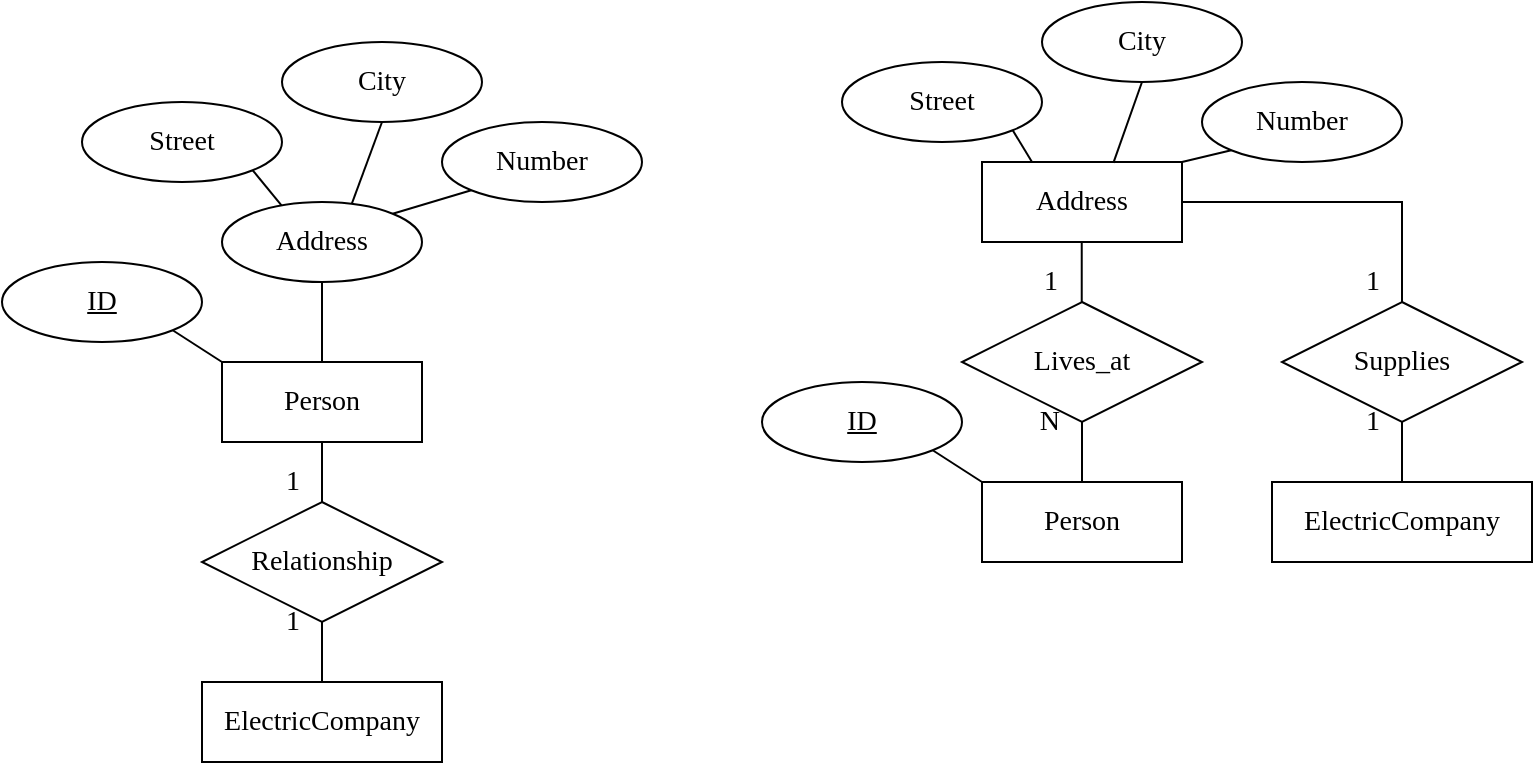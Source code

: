 <mxfile version="26.2.6">
  <diagram id="R2lEEEUBdFMjLlhIrx00" name="Page-1">
    <mxGraphModel dx="923" dy="554" grid="1" gridSize="10" guides="1" tooltips="1" connect="1" arrows="1" fold="1" page="1" pageScale="1" pageWidth="850" pageHeight="1100" math="0" shadow="0" extFonts="Permanent Marker^https://fonts.googleapis.com/css?family=Permanent+Marker">
      <root>
        <mxCell id="0" />
        <mxCell id="1" parent="0" />
        <mxCell id="LIlJbVDnF9Taf12JYFOD-1" value="Person" style="whiteSpace=wrap;html=1;align=center;fontFamily=Kahroba RG;fontSize=14;" parent="1" vertex="1">
          <mxGeometry x="120" y="200" width="100" height="40" as="geometry" />
        </mxCell>
        <mxCell id="LIlJbVDnF9Taf12JYFOD-3" value="" style="endArrow=none;html=1;rounded=0;exitX=0.5;exitY=1;exitDx=0;exitDy=0;entryX=0.5;entryY=0;entryDx=0;entryDy=0;fontFamily=Kahroba RG;fontSize=14;" parent="1" target="LIlJbVDnF9Taf12JYFOD-1" edge="1">
          <mxGeometry relative="1" as="geometry">
            <mxPoint x="170" y="160" as="sourcePoint" />
            <mxPoint x="500" y="330" as="targetPoint" />
          </mxGeometry>
        </mxCell>
        <mxCell id="LIlJbVDnF9Taf12JYFOD-5" value="Lives_at" style="shape=rhombus;perimeter=rhombusPerimeter;whiteSpace=wrap;html=1;align=center;fontFamily=Kahroba RG;fontSize=14;" parent="1" vertex="1">
          <mxGeometry x="490" y="170" width="120" height="60" as="geometry" />
        </mxCell>
        <mxCell id="LIlJbVDnF9Taf12JYFOD-7" value="Address" style="whiteSpace=wrap;html=1;align=center;fontFamily=Kahroba RG;fontSize=14;" parent="1" vertex="1">
          <mxGeometry x="500" y="100" width="100" height="40" as="geometry" />
        </mxCell>
        <mxCell id="LIlJbVDnF9Taf12JYFOD-8" value="ID" style="ellipse;whiteSpace=wrap;html=1;align=center;fontStyle=4;fontFamily=Kahroba RG;fontSize=14;" parent="1" vertex="1">
          <mxGeometry x="10" y="150" width="100" height="40" as="geometry" />
        </mxCell>
        <mxCell id="LIlJbVDnF9Taf12JYFOD-11" value="Street" style="ellipse;whiteSpace=wrap;html=1;align=center;fontFamily=Kahroba RG;fontSize=14;" parent="1" vertex="1">
          <mxGeometry x="50" y="70" width="100" height="40" as="geometry" />
        </mxCell>
        <mxCell id="LIlJbVDnF9Taf12JYFOD-12" value="City" style="ellipse;whiteSpace=wrap;html=1;align=center;fontFamily=Kahroba RG;fontSize=14;" parent="1" vertex="1">
          <mxGeometry x="150" y="40" width="100" height="40" as="geometry" />
        </mxCell>
        <mxCell id="LIlJbVDnF9Taf12JYFOD-13" value="Number" style="ellipse;whiteSpace=wrap;html=1;align=center;fontFamily=Kahroba RG;fontSize=14;" parent="1" vertex="1">
          <mxGeometry x="230" y="80" width="100" height="40" as="geometry" />
        </mxCell>
        <mxCell id="LIlJbVDnF9Taf12JYFOD-15" value="" style="endArrow=none;html=1;rounded=0;exitX=1;exitY=1;exitDx=0;exitDy=0;entryX=0;entryY=0;entryDx=0;entryDy=0;fontFamily=Kahroba RG;fontSize=14;" parent="1" source="LIlJbVDnF9Taf12JYFOD-8" target="LIlJbVDnF9Taf12JYFOD-1" edge="1">
          <mxGeometry relative="1" as="geometry">
            <mxPoint x="340" y="330" as="sourcePoint" />
            <mxPoint x="500" y="330" as="targetPoint" />
          </mxGeometry>
        </mxCell>
        <mxCell id="LIlJbVDnF9Taf12JYFOD-16" value="" style="endArrow=none;html=1;rounded=0;exitX=1;exitY=1;exitDx=0;exitDy=0;entryX=0.32;entryY=0.111;entryDx=0;entryDy=0;entryPerimeter=0;fontFamily=Kahroba RG;fontSize=14;" parent="1" source="LIlJbVDnF9Taf12JYFOD-11" edge="1">
          <mxGeometry relative="1" as="geometry">
            <mxPoint x="105" y="194" as="sourcePoint" />
            <mxPoint x="152" y="124.44" as="targetPoint" />
          </mxGeometry>
        </mxCell>
        <mxCell id="LIlJbVDnF9Taf12JYFOD-17" value="" style="endArrow=none;html=1;rounded=0;exitX=0.5;exitY=1;exitDx=0;exitDy=0;entryX=0.64;entryY=0.082;entryDx=0;entryDy=0;entryPerimeter=0;fontFamily=Kahroba RG;fontSize=14;" parent="1" source="LIlJbVDnF9Taf12JYFOD-12" edge="1">
          <mxGeometry relative="1" as="geometry">
            <mxPoint x="145" y="114" as="sourcePoint" />
            <mxPoint x="184" y="123.28" as="targetPoint" />
          </mxGeometry>
        </mxCell>
        <mxCell id="LIlJbVDnF9Taf12JYFOD-18" value="" style="endArrow=none;html=1;rounded=0;exitX=0;exitY=1;exitDx=0;exitDy=0;entryX=1;entryY=0;entryDx=0;entryDy=0;fontFamily=Kahroba RG;fontSize=14;" parent="1" source="LIlJbVDnF9Taf12JYFOD-13" edge="1">
          <mxGeometry relative="1" as="geometry">
            <mxPoint x="210" y="90" as="sourcePoint" />
            <mxPoint x="205.355" y="125.858" as="targetPoint" />
          </mxGeometry>
        </mxCell>
        <mxCell id="LIlJbVDnF9Taf12JYFOD-30" value="Person" style="whiteSpace=wrap;html=1;align=center;fontFamily=Kahroba RG;fontSize=14;" parent="1" vertex="1">
          <mxGeometry x="500" y="260" width="100" height="40" as="geometry" />
        </mxCell>
        <mxCell id="LIlJbVDnF9Taf12JYFOD-32" value="ID" style="ellipse;whiteSpace=wrap;html=1;align=center;fontStyle=4;fontFamily=Kahroba RG;fontSize=14;" parent="1" vertex="1">
          <mxGeometry x="390" y="210" width="100" height="40" as="geometry" />
        </mxCell>
        <mxCell id="LIlJbVDnF9Taf12JYFOD-34" value="Street" style="ellipse;whiteSpace=wrap;html=1;align=center;fontFamily=Kahroba RG;fontSize=14;" parent="1" vertex="1">
          <mxGeometry x="430" y="50" width="100" height="40" as="geometry" />
        </mxCell>
        <mxCell id="LIlJbVDnF9Taf12JYFOD-35" value="City" style="ellipse;whiteSpace=wrap;html=1;align=center;fontFamily=Kahroba RG;fontSize=14;" parent="1" vertex="1">
          <mxGeometry x="530" y="20" width="100" height="40" as="geometry" />
        </mxCell>
        <mxCell id="LIlJbVDnF9Taf12JYFOD-36" value="Number" style="ellipse;whiteSpace=wrap;html=1;align=center;fontFamily=Kahroba RG;fontSize=14;" parent="1" vertex="1">
          <mxGeometry x="610" y="60" width="100" height="40" as="geometry" />
        </mxCell>
        <mxCell id="LIlJbVDnF9Taf12JYFOD-37" value="" style="endArrow=none;html=1;rounded=0;exitX=1;exitY=1;exitDx=0;exitDy=0;entryX=0;entryY=0;entryDx=0;entryDy=0;fontFamily=Kahroba RG;fontSize=14;" parent="1" source="LIlJbVDnF9Taf12JYFOD-32" target="LIlJbVDnF9Taf12JYFOD-30" edge="1">
          <mxGeometry relative="1" as="geometry">
            <mxPoint x="720" y="400" as="sourcePoint" />
            <mxPoint x="880" y="400" as="targetPoint" />
          </mxGeometry>
        </mxCell>
        <mxCell id="LIlJbVDnF9Taf12JYFOD-38" value="" style="endArrow=none;html=1;rounded=0;exitX=1;exitY=1;exitDx=0;exitDy=0;entryX=0.25;entryY=0;entryDx=0;entryDy=0;fontFamily=Kahroba RG;fontSize=14;" parent="1" source="LIlJbVDnF9Taf12JYFOD-34" target="LIlJbVDnF9Taf12JYFOD-7" edge="1">
          <mxGeometry relative="1" as="geometry">
            <mxPoint x="485" y="174" as="sourcePoint" />
            <mxPoint x="532" y="104.44" as="targetPoint" />
          </mxGeometry>
        </mxCell>
        <mxCell id="LIlJbVDnF9Taf12JYFOD-39" value="" style="endArrow=none;html=1;rounded=0;exitX=0.5;exitY=1;exitDx=0;exitDy=0;entryX=0.657;entryY=0.011;entryDx=0;entryDy=0;entryPerimeter=0;fontFamily=Kahroba RG;fontSize=14;" parent="1" source="LIlJbVDnF9Taf12JYFOD-35" target="LIlJbVDnF9Taf12JYFOD-7" edge="1">
          <mxGeometry relative="1" as="geometry">
            <mxPoint x="525" y="94" as="sourcePoint" />
            <mxPoint x="564" y="103.28" as="targetPoint" />
          </mxGeometry>
        </mxCell>
        <mxCell id="LIlJbVDnF9Taf12JYFOD-40" value="" style="endArrow=none;html=1;rounded=0;exitX=0;exitY=1;exitDx=0;exitDy=0;entryX=1;entryY=0;entryDx=0;entryDy=0;fontFamily=Kahroba RG;fontSize=14;" parent="1" source="LIlJbVDnF9Taf12JYFOD-36" target="LIlJbVDnF9Taf12JYFOD-7" edge="1">
          <mxGeometry relative="1" as="geometry">
            <mxPoint x="590" y="70" as="sourcePoint" />
            <mxPoint x="585.355" y="105.858" as="targetPoint" />
          </mxGeometry>
        </mxCell>
        <mxCell id="LIlJbVDnF9Taf12JYFOD-45" value="ElectricCompany" style="whiteSpace=wrap;html=1;align=center;fontFamily=Kahroba RG;fontSize=14;" parent="1" vertex="1">
          <mxGeometry x="110" y="360" width="120" height="40" as="geometry" />
        </mxCell>
        <mxCell id="LIlJbVDnF9Taf12JYFOD-46" value="ElectricCompany" style="whiteSpace=wrap;html=1;align=center;fontFamily=Kahroba RG;fontSize=14;" parent="1" vertex="1">
          <mxGeometry x="645" y="260" width="130" height="40" as="geometry" />
        </mxCell>
        <mxCell id="LIlJbVDnF9Taf12JYFOD-47" value="Relationship" style="shape=rhombus;perimeter=rhombusPerimeter;whiteSpace=wrap;html=1;align=center;fontFamily=Kahroba RG;fontSize=14;" parent="1" vertex="1">
          <mxGeometry x="110" y="270" width="120" height="60" as="geometry" />
        </mxCell>
        <mxCell id="LIlJbVDnF9Taf12JYFOD-48" value="" style="endArrow=none;html=1;rounded=0;entryX=0.5;entryY=1;entryDx=0;entryDy=0;exitX=0.5;exitY=0;exitDx=0;exitDy=0;fontFamily=Kahroba RG;fontSize=14;" parent="1" source="LIlJbVDnF9Taf12JYFOD-30" target="LIlJbVDnF9Taf12JYFOD-5" edge="1">
          <mxGeometry relative="1" as="geometry">
            <mxPoint x="420" y="250" as="sourcePoint" />
            <mxPoint x="580" y="250" as="targetPoint" />
          </mxGeometry>
        </mxCell>
        <mxCell id="LIlJbVDnF9Taf12JYFOD-49" value="N" style="resizable=0;html=1;whiteSpace=wrap;align=right;verticalAlign=bottom;fontFamily=Kahroba RG;fontSize=14;" parent="LIlJbVDnF9Taf12JYFOD-48" connectable="0" vertex="1">
          <mxGeometry x="1" relative="1" as="geometry">
            <mxPoint x="-10" y="10" as="offset" />
          </mxGeometry>
        </mxCell>
        <mxCell id="LIlJbVDnF9Taf12JYFOD-50" value="" style="endArrow=none;html=1;rounded=0;entryX=0.5;entryY=0;entryDx=0;entryDy=0;exitX=0.5;exitY=1;exitDx=0;exitDy=0;fontFamily=Kahroba RG;fontSize=14;" parent="1" edge="1">
          <mxGeometry relative="1" as="geometry">
            <mxPoint x="549.87" y="140" as="sourcePoint" />
            <mxPoint x="549.87" y="170" as="targetPoint" />
          </mxGeometry>
        </mxCell>
        <mxCell id="LIlJbVDnF9Taf12JYFOD-51" value="1" style="resizable=0;html=1;whiteSpace=wrap;align=right;verticalAlign=bottom;fontFamily=Kahroba RG;fontSize=14;" parent="LIlJbVDnF9Taf12JYFOD-50" connectable="0" vertex="1">
          <mxGeometry x="1" relative="1" as="geometry">
            <mxPoint x="-10" as="offset" />
          </mxGeometry>
        </mxCell>
        <mxCell id="LIlJbVDnF9Taf12JYFOD-53" value="" style="endArrow=none;html=1;rounded=0;entryX=0.5;entryY=0;entryDx=0;entryDy=0;exitX=0.5;exitY=1;exitDx=0;exitDy=0;fontFamily=Kahroba RG;fontSize=14;" parent="1" source="LIlJbVDnF9Taf12JYFOD-1" target="LIlJbVDnF9Taf12JYFOD-47" edge="1">
          <mxGeometry relative="1" as="geometry">
            <mxPoint x="150" y="310" as="sourcePoint" />
            <mxPoint x="310" y="310" as="targetPoint" />
          </mxGeometry>
        </mxCell>
        <mxCell id="LIlJbVDnF9Taf12JYFOD-54" value="1" style="resizable=0;html=1;whiteSpace=wrap;align=right;verticalAlign=bottom;fontFamily=Kahroba RG;fontSize=14;" parent="LIlJbVDnF9Taf12JYFOD-53" connectable="0" vertex="1">
          <mxGeometry x="1" relative="1" as="geometry">
            <mxPoint x="-10" as="offset" />
          </mxGeometry>
        </mxCell>
        <mxCell id="LIlJbVDnF9Taf12JYFOD-55" value="" style="endArrow=none;html=1;rounded=0;exitX=0.5;exitY=0;exitDx=0;exitDy=0;entryX=0.5;entryY=1;entryDx=0;entryDy=0;fontFamily=Kahroba RG;fontSize=14;" parent="1" source="LIlJbVDnF9Taf12JYFOD-45" target="LIlJbVDnF9Taf12JYFOD-47" edge="1">
          <mxGeometry relative="1" as="geometry">
            <mxPoint x="100" y="330" as="sourcePoint" />
            <mxPoint x="260" y="330" as="targetPoint" />
          </mxGeometry>
        </mxCell>
        <mxCell id="LIlJbVDnF9Taf12JYFOD-56" value="1" style="resizable=0;html=1;whiteSpace=wrap;align=right;verticalAlign=bottom;fontFamily=Kahroba RG;fontSize=14;" parent="LIlJbVDnF9Taf12JYFOD-55" connectable="0" vertex="1">
          <mxGeometry x="1" relative="1" as="geometry">
            <mxPoint x="-10" y="10" as="offset" />
          </mxGeometry>
        </mxCell>
        <mxCell id="LIlJbVDnF9Taf12JYFOD-57" value="&lt;span&gt;Supplies&lt;/span&gt;" style="shape=rhombus;perimeter=rhombusPerimeter;whiteSpace=wrap;html=1;align=center;fontFamily=Kahroba RG;fontSize=14;" parent="1" vertex="1">
          <mxGeometry x="650" y="170" width="120" height="60" as="geometry" />
        </mxCell>
        <mxCell id="LIlJbVDnF9Taf12JYFOD-58" value="" style="endArrow=none;html=1;rounded=0;entryX=0.5;entryY=1;entryDx=0;entryDy=0;exitX=0.5;exitY=0;exitDx=0;exitDy=0;fontFamily=Kahroba RG;fontSize=14;" parent="1" source="LIlJbVDnF9Taf12JYFOD-46" target="LIlJbVDnF9Taf12JYFOD-57" edge="1">
          <mxGeometry relative="1" as="geometry">
            <mxPoint x="510" y="210" as="sourcePoint" />
            <mxPoint x="670" y="210" as="targetPoint" />
          </mxGeometry>
        </mxCell>
        <mxCell id="LIlJbVDnF9Taf12JYFOD-59" value="1" style="resizable=0;html=1;whiteSpace=wrap;align=right;verticalAlign=bottom;fontFamily=Kahroba RG;fontSize=14;" parent="LIlJbVDnF9Taf12JYFOD-58" connectable="0" vertex="1">
          <mxGeometry x="1" relative="1" as="geometry">
            <mxPoint x="-10" y="10" as="offset" />
          </mxGeometry>
        </mxCell>
        <mxCell id="LIlJbVDnF9Taf12JYFOD-60" value="" style="endArrow=none;html=1;rounded=0;exitX=1;exitY=0.5;exitDx=0;exitDy=0;entryX=0.5;entryY=0;entryDx=0;entryDy=0;fontFamily=Kahroba RG;fontSize=14;" parent="1" source="LIlJbVDnF9Taf12JYFOD-7" target="LIlJbVDnF9Taf12JYFOD-57" edge="1">
          <mxGeometry relative="1" as="geometry">
            <mxPoint x="470" y="210" as="sourcePoint" />
            <mxPoint x="630" y="210" as="targetPoint" />
            <Array as="points">
              <mxPoint x="710" y="120" />
            </Array>
          </mxGeometry>
        </mxCell>
        <mxCell id="LIlJbVDnF9Taf12JYFOD-61" value="1" style="resizable=0;html=1;whiteSpace=wrap;align=right;verticalAlign=bottom;fontFamily=Kahroba RG;fontSize=14;" parent="LIlJbVDnF9Taf12JYFOD-60" connectable="0" vertex="1">
          <mxGeometry x="1" relative="1" as="geometry">
            <mxPoint x="-10" as="offset" />
          </mxGeometry>
        </mxCell>
        <mxCell id="bDmMSPy68uKQlShKWbak-1" value="Address" style="ellipse;whiteSpace=wrap;html=1;align=center;fontFamily=Kahroba RG;fontSize=14;" vertex="1" parent="1">
          <mxGeometry x="120" y="120" width="100" height="40" as="geometry" />
        </mxCell>
      </root>
    </mxGraphModel>
  </diagram>
</mxfile>

